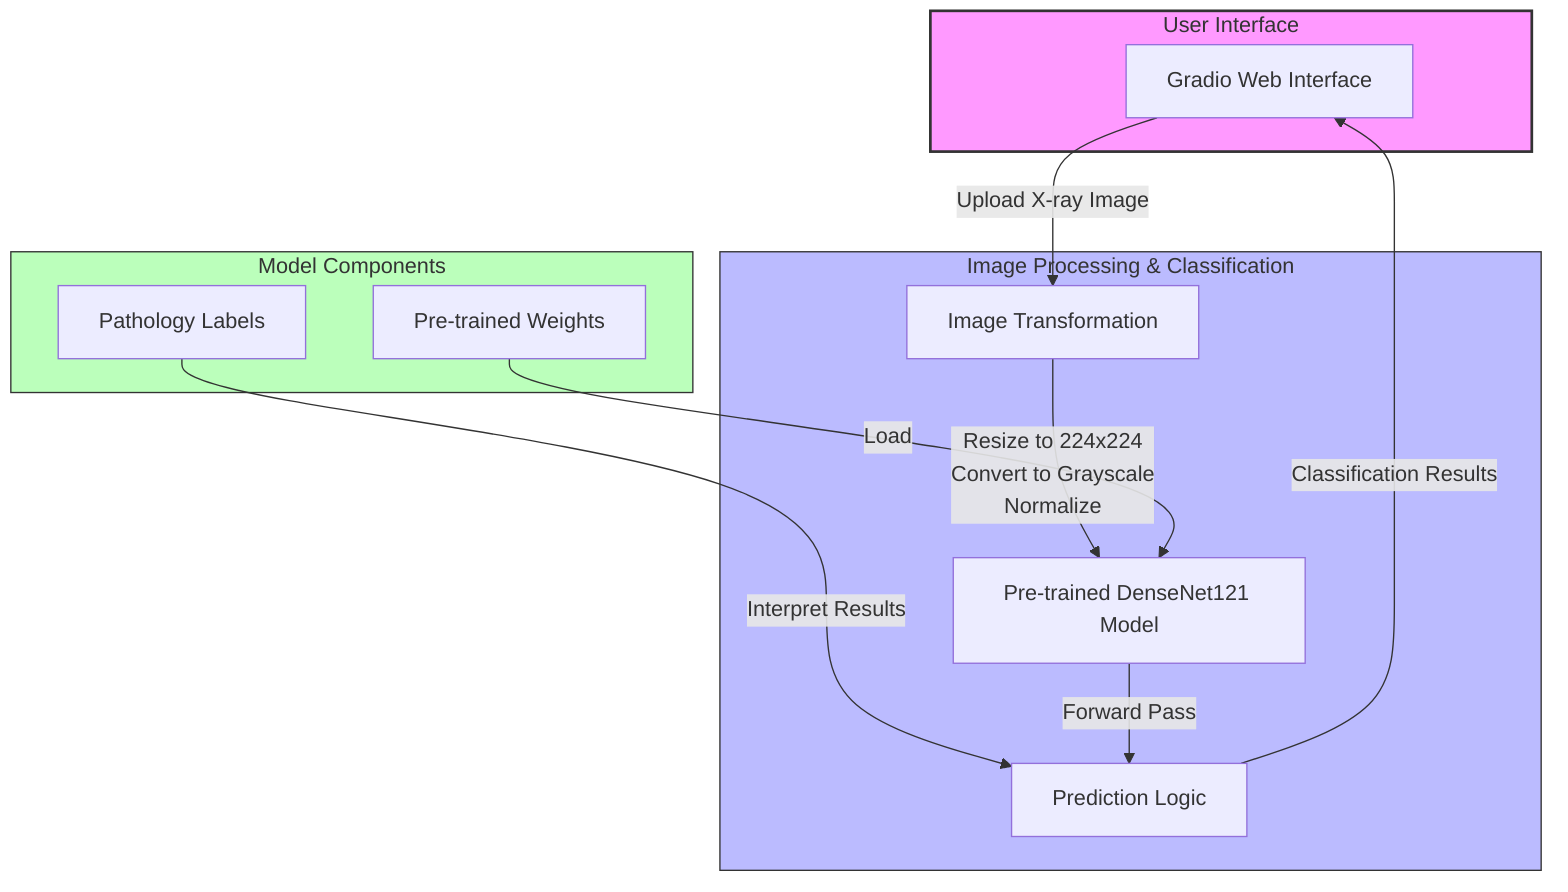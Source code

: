 flowchart TD
    subgraph User["User Interface"]
        UI[Gradio Web Interface]
    end

    subgraph Processing["Image Processing & Classification"]
        Transform[Image Transformation]
        Model[Pre-trained DenseNet121 Model]
        Prediction[Prediction Logic]
    end

    subgraph Data["Model Components"]
        Weights[Pre-trained Weights]
        Labels[Pathology Labels]
    end

    UI -->|Upload X-ray Image| Transform
    Transform -->|Resize to 224x224\nConvert to Grayscale\nNormalize| Model
    Weights -->|Load| Model
    Labels -->|Interpret Results| Prediction
    Model -->|Forward Pass| Prediction
    Prediction -->|Classification Results| UI

    classDef userInterface fill:#f9f,stroke:#333,stroke-width:2px
    classDef processing fill:#bbf,stroke:#333,stroke-width:1px
    classDef data fill:#bfb,stroke:#333,stroke-width:1px
    
    class User userInterface
    class Processing processing
    class Data data